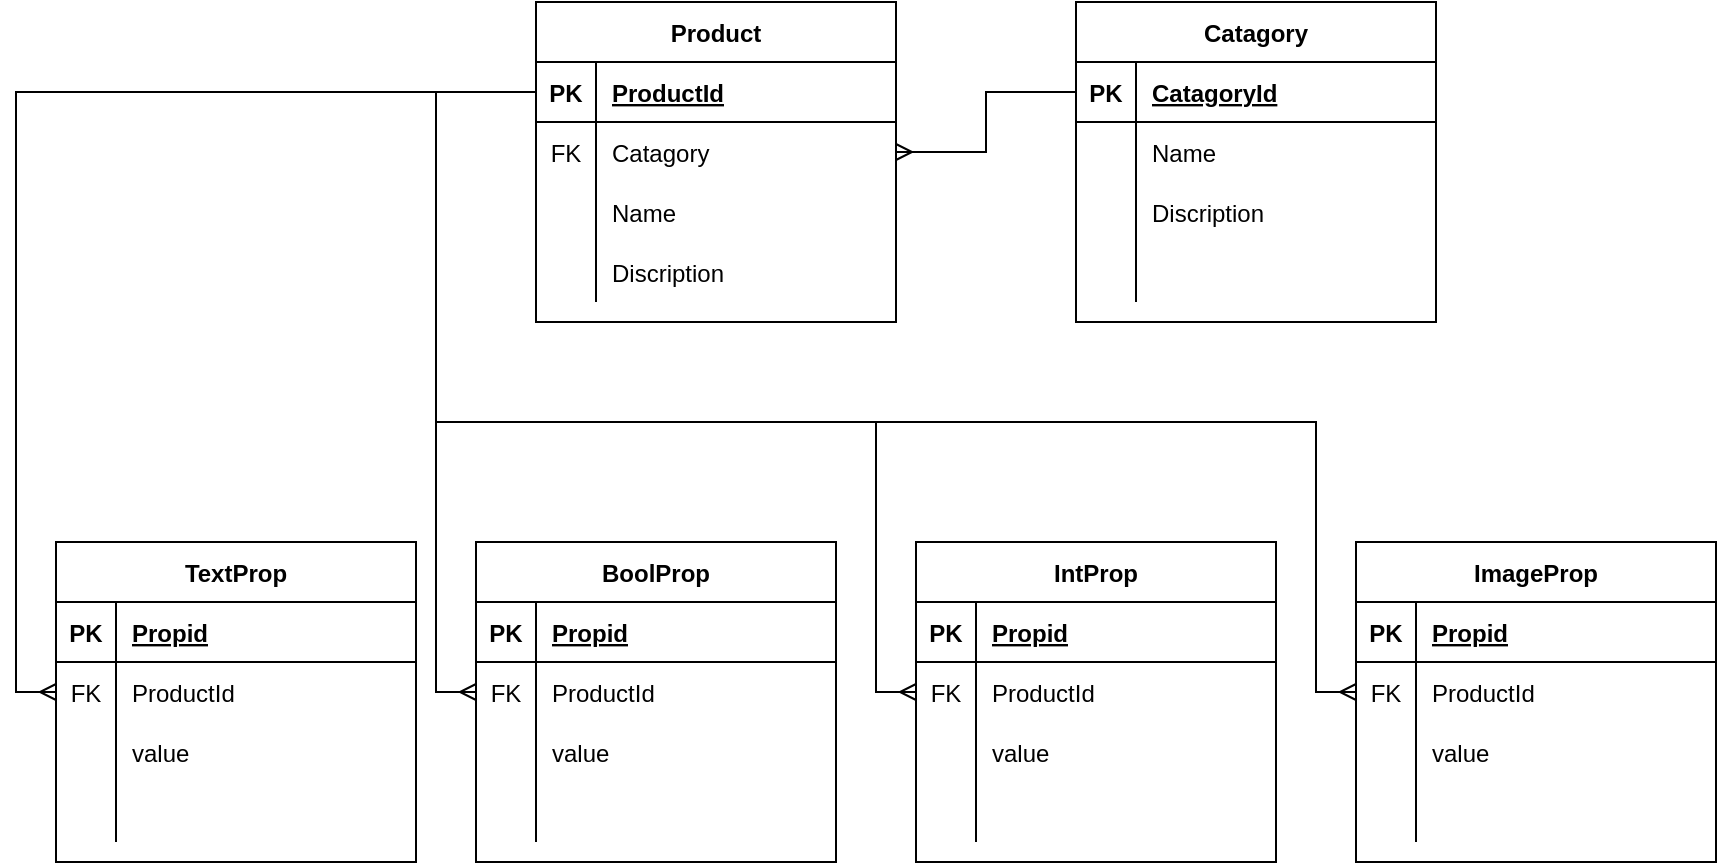 <mxfile version="16.5.1" type="device"><diagram id="te8dXfFPxIbu9So1Cejb" name="Page-1"><mxGraphModel dx="1038" dy="641" grid="1" gridSize="10" guides="1" tooltips="1" connect="1" arrows="1" fold="1" page="1" pageScale="1" pageWidth="850" pageHeight="1100" math="0" shadow="0"><root><mxCell id="0"/><mxCell id="1" parent="0"/><mxCell id="Wh7aze4phLGmcZS9F-iU-8" value="Product" style="shape=table;startSize=30;container=1;collapsible=1;childLayout=tableLayout;fixedRows=1;rowLines=0;fontStyle=1;align=center;resizeLast=1;" vertex="1" parent="1"><mxGeometry x="300" y="90" width="180" height="160" as="geometry"/></mxCell><mxCell id="Wh7aze4phLGmcZS9F-iU-9" value="" style="shape=tableRow;horizontal=0;startSize=0;swimlaneHead=0;swimlaneBody=0;fillColor=none;collapsible=0;dropTarget=0;points=[[0,0.5],[1,0.5]];portConstraint=eastwest;top=0;left=0;right=0;bottom=1;" vertex="1" parent="Wh7aze4phLGmcZS9F-iU-8"><mxGeometry y="30" width="180" height="30" as="geometry"/></mxCell><mxCell id="Wh7aze4phLGmcZS9F-iU-10" value="PK" style="shape=partialRectangle;connectable=0;fillColor=none;top=0;left=0;bottom=0;right=0;fontStyle=1;overflow=hidden;" vertex="1" parent="Wh7aze4phLGmcZS9F-iU-9"><mxGeometry width="30" height="30" as="geometry"><mxRectangle width="30" height="30" as="alternateBounds"/></mxGeometry></mxCell><mxCell id="Wh7aze4phLGmcZS9F-iU-11" value="ProductId" style="shape=partialRectangle;connectable=0;fillColor=none;top=0;left=0;bottom=0;right=0;align=left;spacingLeft=6;fontStyle=5;overflow=hidden;" vertex="1" parent="Wh7aze4phLGmcZS9F-iU-9"><mxGeometry x="30" width="150" height="30" as="geometry"><mxRectangle width="150" height="30" as="alternateBounds"/></mxGeometry></mxCell><mxCell id="Wh7aze4phLGmcZS9F-iU-18" value="" style="shape=tableRow;horizontal=0;startSize=0;swimlaneHead=0;swimlaneBody=0;fillColor=none;collapsible=0;dropTarget=0;points=[[0,0.5],[1,0.5]];portConstraint=eastwest;top=0;left=0;right=0;bottom=0;" vertex="1" parent="Wh7aze4phLGmcZS9F-iU-8"><mxGeometry y="60" width="180" height="30" as="geometry"/></mxCell><mxCell id="Wh7aze4phLGmcZS9F-iU-19" value="FK" style="shape=partialRectangle;connectable=0;fillColor=none;top=0;left=0;bottom=0;right=0;editable=1;overflow=hidden;" vertex="1" parent="Wh7aze4phLGmcZS9F-iU-18"><mxGeometry width="30" height="30" as="geometry"><mxRectangle width="30" height="30" as="alternateBounds"/></mxGeometry></mxCell><mxCell id="Wh7aze4phLGmcZS9F-iU-20" value="Catagory" style="shape=partialRectangle;connectable=0;fillColor=none;top=0;left=0;bottom=0;right=0;align=left;spacingLeft=6;overflow=hidden;" vertex="1" parent="Wh7aze4phLGmcZS9F-iU-18"><mxGeometry x="30" width="150" height="30" as="geometry"><mxRectangle width="150" height="30" as="alternateBounds"/></mxGeometry></mxCell><mxCell id="Wh7aze4phLGmcZS9F-iU-12" value="" style="shape=tableRow;horizontal=0;startSize=0;swimlaneHead=0;swimlaneBody=0;fillColor=none;collapsible=0;dropTarget=0;points=[[0,0.5],[1,0.5]];portConstraint=eastwest;top=0;left=0;right=0;bottom=0;" vertex="1" parent="Wh7aze4phLGmcZS9F-iU-8"><mxGeometry y="90" width="180" height="30" as="geometry"/></mxCell><mxCell id="Wh7aze4phLGmcZS9F-iU-13" value="" style="shape=partialRectangle;connectable=0;fillColor=none;top=0;left=0;bottom=0;right=0;editable=1;overflow=hidden;" vertex="1" parent="Wh7aze4phLGmcZS9F-iU-12"><mxGeometry width="30" height="30" as="geometry"><mxRectangle width="30" height="30" as="alternateBounds"/></mxGeometry></mxCell><mxCell id="Wh7aze4phLGmcZS9F-iU-14" value="Name" style="shape=partialRectangle;connectable=0;fillColor=none;top=0;left=0;bottom=0;right=0;align=left;spacingLeft=6;overflow=hidden;" vertex="1" parent="Wh7aze4phLGmcZS9F-iU-12"><mxGeometry x="30" width="150" height="30" as="geometry"><mxRectangle width="150" height="30" as="alternateBounds"/></mxGeometry></mxCell><mxCell id="Wh7aze4phLGmcZS9F-iU-15" value="" style="shape=tableRow;horizontal=0;startSize=0;swimlaneHead=0;swimlaneBody=0;fillColor=none;collapsible=0;dropTarget=0;points=[[0,0.5],[1,0.5]];portConstraint=eastwest;top=0;left=0;right=0;bottom=0;" vertex="1" parent="Wh7aze4phLGmcZS9F-iU-8"><mxGeometry y="120" width="180" height="30" as="geometry"/></mxCell><mxCell id="Wh7aze4phLGmcZS9F-iU-16" value="" style="shape=partialRectangle;connectable=0;fillColor=none;top=0;left=0;bottom=0;right=0;editable=1;overflow=hidden;" vertex="1" parent="Wh7aze4phLGmcZS9F-iU-15"><mxGeometry width="30" height="30" as="geometry"><mxRectangle width="30" height="30" as="alternateBounds"/></mxGeometry></mxCell><mxCell id="Wh7aze4phLGmcZS9F-iU-17" value="Discription" style="shape=partialRectangle;connectable=0;fillColor=none;top=0;left=0;bottom=0;right=0;align=left;spacingLeft=6;overflow=hidden;" vertex="1" parent="Wh7aze4phLGmcZS9F-iU-15"><mxGeometry x="30" width="150" height="30" as="geometry"><mxRectangle width="150" height="30" as="alternateBounds"/></mxGeometry></mxCell><mxCell id="Wh7aze4phLGmcZS9F-iU-21" value="TextProp" style="shape=table;startSize=30;container=1;collapsible=1;childLayout=tableLayout;fixedRows=1;rowLines=0;fontStyle=1;align=center;resizeLast=1;" vertex="1" parent="1"><mxGeometry x="60" y="360" width="180" height="160" as="geometry"/></mxCell><mxCell id="Wh7aze4phLGmcZS9F-iU-22" value="" style="shape=tableRow;horizontal=0;startSize=0;swimlaneHead=0;swimlaneBody=0;fillColor=none;collapsible=0;dropTarget=0;points=[[0,0.5],[1,0.5]];portConstraint=eastwest;top=0;left=0;right=0;bottom=1;" vertex="1" parent="Wh7aze4phLGmcZS9F-iU-21"><mxGeometry y="30" width="180" height="30" as="geometry"/></mxCell><mxCell id="Wh7aze4phLGmcZS9F-iU-23" value="PK" style="shape=partialRectangle;connectable=0;fillColor=none;top=0;left=0;bottom=0;right=0;fontStyle=1;overflow=hidden;" vertex="1" parent="Wh7aze4phLGmcZS9F-iU-22"><mxGeometry width="30" height="30" as="geometry"><mxRectangle width="30" height="30" as="alternateBounds"/></mxGeometry></mxCell><mxCell id="Wh7aze4phLGmcZS9F-iU-24" value="Propid" style="shape=partialRectangle;connectable=0;fillColor=none;top=0;left=0;bottom=0;right=0;align=left;spacingLeft=6;fontStyle=5;overflow=hidden;" vertex="1" parent="Wh7aze4phLGmcZS9F-iU-22"><mxGeometry x="30" width="150" height="30" as="geometry"><mxRectangle width="150" height="30" as="alternateBounds"/></mxGeometry></mxCell><mxCell id="Wh7aze4phLGmcZS9F-iU-25" value="" style="shape=tableRow;horizontal=0;startSize=0;swimlaneHead=0;swimlaneBody=0;fillColor=none;collapsible=0;dropTarget=0;points=[[0,0.5],[1,0.5]];portConstraint=eastwest;top=0;left=0;right=0;bottom=0;" vertex="1" parent="Wh7aze4phLGmcZS9F-iU-21"><mxGeometry y="60" width="180" height="30" as="geometry"/></mxCell><mxCell id="Wh7aze4phLGmcZS9F-iU-26" value="FK" style="shape=partialRectangle;connectable=0;fillColor=none;top=0;left=0;bottom=0;right=0;editable=1;overflow=hidden;" vertex="1" parent="Wh7aze4phLGmcZS9F-iU-25"><mxGeometry width="30" height="30" as="geometry"><mxRectangle width="30" height="30" as="alternateBounds"/></mxGeometry></mxCell><mxCell id="Wh7aze4phLGmcZS9F-iU-27" value="ProductId" style="shape=partialRectangle;connectable=0;fillColor=none;top=0;left=0;bottom=0;right=0;align=left;spacingLeft=6;overflow=hidden;" vertex="1" parent="Wh7aze4phLGmcZS9F-iU-25"><mxGeometry x="30" width="150" height="30" as="geometry"><mxRectangle width="150" height="30" as="alternateBounds"/></mxGeometry></mxCell><mxCell id="Wh7aze4phLGmcZS9F-iU-28" value="" style="shape=tableRow;horizontal=0;startSize=0;swimlaneHead=0;swimlaneBody=0;fillColor=none;collapsible=0;dropTarget=0;points=[[0,0.5],[1,0.5]];portConstraint=eastwest;top=0;left=0;right=0;bottom=0;" vertex="1" parent="Wh7aze4phLGmcZS9F-iU-21"><mxGeometry y="90" width="180" height="30" as="geometry"/></mxCell><mxCell id="Wh7aze4phLGmcZS9F-iU-29" value="" style="shape=partialRectangle;connectable=0;fillColor=none;top=0;left=0;bottom=0;right=0;editable=1;overflow=hidden;" vertex="1" parent="Wh7aze4phLGmcZS9F-iU-28"><mxGeometry width="30" height="30" as="geometry"><mxRectangle width="30" height="30" as="alternateBounds"/></mxGeometry></mxCell><mxCell id="Wh7aze4phLGmcZS9F-iU-30" value="value" style="shape=partialRectangle;connectable=0;fillColor=none;top=0;left=0;bottom=0;right=0;align=left;spacingLeft=6;overflow=hidden;" vertex="1" parent="Wh7aze4phLGmcZS9F-iU-28"><mxGeometry x="30" width="150" height="30" as="geometry"><mxRectangle width="150" height="30" as="alternateBounds"/></mxGeometry></mxCell><mxCell id="Wh7aze4phLGmcZS9F-iU-31" value="" style="shape=tableRow;horizontal=0;startSize=0;swimlaneHead=0;swimlaneBody=0;fillColor=none;collapsible=0;dropTarget=0;points=[[0,0.5],[1,0.5]];portConstraint=eastwest;top=0;left=0;right=0;bottom=0;" vertex="1" parent="Wh7aze4phLGmcZS9F-iU-21"><mxGeometry y="120" width="180" height="30" as="geometry"/></mxCell><mxCell id="Wh7aze4phLGmcZS9F-iU-32" value="" style="shape=partialRectangle;connectable=0;fillColor=none;top=0;left=0;bottom=0;right=0;editable=1;overflow=hidden;" vertex="1" parent="Wh7aze4phLGmcZS9F-iU-31"><mxGeometry width="30" height="30" as="geometry"><mxRectangle width="30" height="30" as="alternateBounds"/></mxGeometry></mxCell><mxCell id="Wh7aze4phLGmcZS9F-iU-33" value="" style="shape=partialRectangle;connectable=0;fillColor=none;top=0;left=0;bottom=0;right=0;align=left;spacingLeft=6;overflow=hidden;" vertex="1" parent="Wh7aze4phLGmcZS9F-iU-31"><mxGeometry x="30" width="150" height="30" as="geometry"><mxRectangle width="150" height="30" as="alternateBounds"/></mxGeometry></mxCell><mxCell id="Wh7aze4phLGmcZS9F-iU-34" style="edgeStyle=orthogonalEdgeStyle;rounded=0;orthogonalLoop=1;jettySize=auto;html=1;exitX=0;exitY=0.5;exitDx=0;exitDy=0;entryX=0;entryY=0.5;entryDx=0;entryDy=0;endArrow=ERmany;endFill=0;" edge="1" parent="1" source="Wh7aze4phLGmcZS9F-iU-9" target="Wh7aze4phLGmcZS9F-iU-25"><mxGeometry relative="1" as="geometry"/></mxCell><mxCell id="Wh7aze4phLGmcZS9F-iU-35" value="BoolProp" style="shape=table;startSize=30;container=1;collapsible=1;childLayout=tableLayout;fixedRows=1;rowLines=0;fontStyle=1;align=center;resizeLast=1;" vertex="1" parent="1"><mxGeometry x="270" y="360" width="180" height="160" as="geometry"/></mxCell><mxCell id="Wh7aze4phLGmcZS9F-iU-36" value="" style="shape=tableRow;horizontal=0;startSize=0;swimlaneHead=0;swimlaneBody=0;fillColor=none;collapsible=0;dropTarget=0;points=[[0,0.5],[1,0.5]];portConstraint=eastwest;top=0;left=0;right=0;bottom=1;" vertex="1" parent="Wh7aze4phLGmcZS9F-iU-35"><mxGeometry y="30" width="180" height="30" as="geometry"/></mxCell><mxCell id="Wh7aze4phLGmcZS9F-iU-37" value="PK" style="shape=partialRectangle;connectable=0;fillColor=none;top=0;left=0;bottom=0;right=0;fontStyle=1;overflow=hidden;" vertex="1" parent="Wh7aze4phLGmcZS9F-iU-36"><mxGeometry width="30" height="30" as="geometry"><mxRectangle width="30" height="30" as="alternateBounds"/></mxGeometry></mxCell><mxCell id="Wh7aze4phLGmcZS9F-iU-38" value="Propid" style="shape=partialRectangle;connectable=0;fillColor=none;top=0;left=0;bottom=0;right=0;align=left;spacingLeft=6;fontStyle=5;overflow=hidden;" vertex="1" parent="Wh7aze4phLGmcZS9F-iU-36"><mxGeometry x="30" width="150" height="30" as="geometry"><mxRectangle width="150" height="30" as="alternateBounds"/></mxGeometry></mxCell><mxCell id="Wh7aze4phLGmcZS9F-iU-39" value="" style="shape=tableRow;horizontal=0;startSize=0;swimlaneHead=0;swimlaneBody=0;fillColor=none;collapsible=0;dropTarget=0;points=[[0,0.5],[1,0.5]];portConstraint=eastwest;top=0;left=0;right=0;bottom=0;" vertex="1" parent="Wh7aze4phLGmcZS9F-iU-35"><mxGeometry y="60" width="180" height="30" as="geometry"/></mxCell><mxCell id="Wh7aze4phLGmcZS9F-iU-40" value="FK" style="shape=partialRectangle;connectable=0;fillColor=none;top=0;left=0;bottom=0;right=0;editable=1;overflow=hidden;" vertex="1" parent="Wh7aze4phLGmcZS9F-iU-39"><mxGeometry width="30" height="30" as="geometry"><mxRectangle width="30" height="30" as="alternateBounds"/></mxGeometry></mxCell><mxCell id="Wh7aze4phLGmcZS9F-iU-41" value="ProductId" style="shape=partialRectangle;connectable=0;fillColor=none;top=0;left=0;bottom=0;right=0;align=left;spacingLeft=6;overflow=hidden;" vertex="1" parent="Wh7aze4phLGmcZS9F-iU-39"><mxGeometry x="30" width="150" height="30" as="geometry"><mxRectangle width="150" height="30" as="alternateBounds"/></mxGeometry></mxCell><mxCell id="Wh7aze4phLGmcZS9F-iU-42" value="" style="shape=tableRow;horizontal=0;startSize=0;swimlaneHead=0;swimlaneBody=0;fillColor=none;collapsible=0;dropTarget=0;points=[[0,0.5],[1,0.5]];portConstraint=eastwest;top=0;left=0;right=0;bottom=0;" vertex="1" parent="Wh7aze4phLGmcZS9F-iU-35"><mxGeometry y="90" width="180" height="30" as="geometry"/></mxCell><mxCell id="Wh7aze4phLGmcZS9F-iU-43" value="" style="shape=partialRectangle;connectable=0;fillColor=none;top=0;left=0;bottom=0;right=0;editable=1;overflow=hidden;" vertex="1" parent="Wh7aze4phLGmcZS9F-iU-42"><mxGeometry width="30" height="30" as="geometry"><mxRectangle width="30" height="30" as="alternateBounds"/></mxGeometry></mxCell><mxCell id="Wh7aze4phLGmcZS9F-iU-44" value="value" style="shape=partialRectangle;connectable=0;fillColor=none;top=0;left=0;bottom=0;right=0;align=left;spacingLeft=6;overflow=hidden;" vertex="1" parent="Wh7aze4phLGmcZS9F-iU-42"><mxGeometry x="30" width="150" height="30" as="geometry"><mxRectangle width="150" height="30" as="alternateBounds"/></mxGeometry></mxCell><mxCell id="Wh7aze4phLGmcZS9F-iU-45" value="" style="shape=tableRow;horizontal=0;startSize=0;swimlaneHead=0;swimlaneBody=0;fillColor=none;collapsible=0;dropTarget=0;points=[[0,0.5],[1,0.5]];portConstraint=eastwest;top=0;left=0;right=0;bottom=0;" vertex="1" parent="Wh7aze4phLGmcZS9F-iU-35"><mxGeometry y="120" width="180" height="30" as="geometry"/></mxCell><mxCell id="Wh7aze4phLGmcZS9F-iU-46" value="" style="shape=partialRectangle;connectable=0;fillColor=none;top=0;left=0;bottom=0;right=0;editable=1;overflow=hidden;" vertex="1" parent="Wh7aze4phLGmcZS9F-iU-45"><mxGeometry width="30" height="30" as="geometry"><mxRectangle width="30" height="30" as="alternateBounds"/></mxGeometry></mxCell><mxCell id="Wh7aze4phLGmcZS9F-iU-47" value="" style="shape=partialRectangle;connectable=0;fillColor=none;top=0;left=0;bottom=0;right=0;align=left;spacingLeft=6;overflow=hidden;" vertex="1" parent="Wh7aze4phLGmcZS9F-iU-45"><mxGeometry x="30" width="150" height="30" as="geometry"><mxRectangle width="150" height="30" as="alternateBounds"/></mxGeometry></mxCell><mxCell id="Wh7aze4phLGmcZS9F-iU-48" value="IntProp" style="shape=table;startSize=30;container=1;collapsible=1;childLayout=tableLayout;fixedRows=1;rowLines=0;fontStyle=1;align=center;resizeLast=1;" vertex="1" parent="1"><mxGeometry x="490" y="360" width="180" height="160" as="geometry"/></mxCell><mxCell id="Wh7aze4phLGmcZS9F-iU-49" value="" style="shape=tableRow;horizontal=0;startSize=0;swimlaneHead=0;swimlaneBody=0;fillColor=none;collapsible=0;dropTarget=0;points=[[0,0.5],[1,0.5]];portConstraint=eastwest;top=0;left=0;right=0;bottom=1;" vertex="1" parent="Wh7aze4phLGmcZS9F-iU-48"><mxGeometry y="30" width="180" height="30" as="geometry"/></mxCell><mxCell id="Wh7aze4phLGmcZS9F-iU-50" value="PK" style="shape=partialRectangle;connectable=0;fillColor=none;top=0;left=0;bottom=0;right=0;fontStyle=1;overflow=hidden;" vertex="1" parent="Wh7aze4phLGmcZS9F-iU-49"><mxGeometry width="30" height="30" as="geometry"><mxRectangle width="30" height="30" as="alternateBounds"/></mxGeometry></mxCell><mxCell id="Wh7aze4phLGmcZS9F-iU-51" value="Propid" style="shape=partialRectangle;connectable=0;fillColor=none;top=0;left=0;bottom=0;right=0;align=left;spacingLeft=6;fontStyle=5;overflow=hidden;" vertex="1" parent="Wh7aze4phLGmcZS9F-iU-49"><mxGeometry x="30" width="150" height="30" as="geometry"><mxRectangle width="150" height="30" as="alternateBounds"/></mxGeometry></mxCell><mxCell id="Wh7aze4phLGmcZS9F-iU-52" value="" style="shape=tableRow;horizontal=0;startSize=0;swimlaneHead=0;swimlaneBody=0;fillColor=none;collapsible=0;dropTarget=0;points=[[0,0.5],[1,0.5]];portConstraint=eastwest;top=0;left=0;right=0;bottom=0;" vertex="1" parent="Wh7aze4phLGmcZS9F-iU-48"><mxGeometry y="60" width="180" height="30" as="geometry"/></mxCell><mxCell id="Wh7aze4phLGmcZS9F-iU-53" value="FK" style="shape=partialRectangle;connectable=0;fillColor=none;top=0;left=0;bottom=0;right=0;editable=1;overflow=hidden;" vertex="1" parent="Wh7aze4phLGmcZS9F-iU-52"><mxGeometry width="30" height="30" as="geometry"><mxRectangle width="30" height="30" as="alternateBounds"/></mxGeometry></mxCell><mxCell id="Wh7aze4phLGmcZS9F-iU-54" value="ProductId" style="shape=partialRectangle;connectable=0;fillColor=none;top=0;left=0;bottom=0;right=0;align=left;spacingLeft=6;overflow=hidden;" vertex="1" parent="Wh7aze4phLGmcZS9F-iU-52"><mxGeometry x="30" width="150" height="30" as="geometry"><mxRectangle width="150" height="30" as="alternateBounds"/></mxGeometry></mxCell><mxCell id="Wh7aze4phLGmcZS9F-iU-55" value="" style="shape=tableRow;horizontal=0;startSize=0;swimlaneHead=0;swimlaneBody=0;fillColor=none;collapsible=0;dropTarget=0;points=[[0,0.5],[1,0.5]];portConstraint=eastwest;top=0;left=0;right=0;bottom=0;" vertex="1" parent="Wh7aze4phLGmcZS9F-iU-48"><mxGeometry y="90" width="180" height="30" as="geometry"/></mxCell><mxCell id="Wh7aze4phLGmcZS9F-iU-56" value="" style="shape=partialRectangle;connectable=0;fillColor=none;top=0;left=0;bottom=0;right=0;editable=1;overflow=hidden;" vertex="1" parent="Wh7aze4phLGmcZS9F-iU-55"><mxGeometry width="30" height="30" as="geometry"><mxRectangle width="30" height="30" as="alternateBounds"/></mxGeometry></mxCell><mxCell id="Wh7aze4phLGmcZS9F-iU-57" value="value" style="shape=partialRectangle;connectable=0;fillColor=none;top=0;left=0;bottom=0;right=0;align=left;spacingLeft=6;overflow=hidden;" vertex="1" parent="Wh7aze4phLGmcZS9F-iU-55"><mxGeometry x="30" width="150" height="30" as="geometry"><mxRectangle width="150" height="30" as="alternateBounds"/></mxGeometry></mxCell><mxCell id="Wh7aze4phLGmcZS9F-iU-58" value="" style="shape=tableRow;horizontal=0;startSize=0;swimlaneHead=0;swimlaneBody=0;fillColor=none;collapsible=0;dropTarget=0;points=[[0,0.5],[1,0.5]];portConstraint=eastwest;top=0;left=0;right=0;bottom=0;" vertex="1" parent="Wh7aze4phLGmcZS9F-iU-48"><mxGeometry y="120" width="180" height="30" as="geometry"/></mxCell><mxCell id="Wh7aze4phLGmcZS9F-iU-59" value="" style="shape=partialRectangle;connectable=0;fillColor=none;top=0;left=0;bottom=0;right=0;editable=1;overflow=hidden;" vertex="1" parent="Wh7aze4phLGmcZS9F-iU-58"><mxGeometry width="30" height="30" as="geometry"><mxRectangle width="30" height="30" as="alternateBounds"/></mxGeometry></mxCell><mxCell id="Wh7aze4phLGmcZS9F-iU-60" value="" style="shape=partialRectangle;connectable=0;fillColor=none;top=0;left=0;bottom=0;right=0;align=left;spacingLeft=6;overflow=hidden;" vertex="1" parent="Wh7aze4phLGmcZS9F-iU-58"><mxGeometry x="30" width="150" height="30" as="geometry"><mxRectangle width="150" height="30" as="alternateBounds"/></mxGeometry></mxCell><mxCell id="Wh7aze4phLGmcZS9F-iU-61" style="edgeStyle=orthogonalEdgeStyle;rounded=0;orthogonalLoop=1;jettySize=auto;html=1;exitX=0;exitY=0.5;exitDx=0;exitDy=0;entryX=0;entryY=0.5;entryDx=0;entryDy=0;endArrow=ERmany;endFill=0;" edge="1" parent="1" source="Wh7aze4phLGmcZS9F-iU-9" target="Wh7aze4phLGmcZS9F-iU-39"><mxGeometry relative="1" as="geometry"/></mxCell><mxCell id="Wh7aze4phLGmcZS9F-iU-62" style="edgeStyle=orthogonalEdgeStyle;rounded=0;orthogonalLoop=1;jettySize=auto;html=1;exitX=0;exitY=0.5;exitDx=0;exitDy=0;entryX=0;entryY=0.5;entryDx=0;entryDy=0;endArrow=ERmany;endFill=0;" edge="1" parent="1" source="Wh7aze4phLGmcZS9F-iU-9" target="Wh7aze4phLGmcZS9F-iU-52"><mxGeometry relative="1" as="geometry"><Array as="points"><mxPoint x="250" y="135"/><mxPoint x="250" y="300"/><mxPoint x="470" y="300"/><mxPoint x="470" y="435"/></Array></mxGeometry></mxCell><mxCell id="Wh7aze4phLGmcZS9F-iU-63" value="ImageProp" style="shape=table;startSize=30;container=1;collapsible=1;childLayout=tableLayout;fixedRows=1;rowLines=0;fontStyle=1;align=center;resizeLast=1;" vertex="1" parent="1"><mxGeometry x="710" y="360" width="180" height="160" as="geometry"/></mxCell><mxCell id="Wh7aze4phLGmcZS9F-iU-64" value="" style="shape=tableRow;horizontal=0;startSize=0;swimlaneHead=0;swimlaneBody=0;fillColor=none;collapsible=0;dropTarget=0;points=[[0,0.5],[1,0.5]];portConstraint=eastwest;top=0;left=0;right=0;bottom=1;" vertex="1" parent="Wh7aze4phLGmcZS9F-iU-63"><mxGeometry y="30" width="180" height="30" as="geometry"/></mxCell><mxCell id="Wh7aze4phLGmcZS9F-iU-65" value="PK" style="shape=partialRectangle;connectable=0;fillColor=none;top=0;left=0;bottom=0;right=0;fontStyle=1;overflow=hidden;" vertex="1" parent="Wh7aze4phLGmcZS9F-iU-64"><mxGeometry width="30" height="30" as="geometry"><mxRectangle width="30" height="30" as="alternateBounds"/></mxGeometry></mxCell><mxCell id="Wh7aze4phLGmcZS9F-iU-66" value="Propid" style="shape=partialRectangle;connectable=0;fillColor=none;top=0;left=0;bottom=0;right=0;align=left;spacingLeft=6;fontStyle=5;overflow=hidden;" vertex="1" parent="Wh7aze4phLGmcZS9F-iU-64"><mxGeometry x="30" width="150" height="30" as="geometry"><mxRectangle width="150" height="30" as="alternateBounds"/></mxGeometry></mxCell><mxCell id="Wh7aze4phLGmcZS9F-iU-67" value="" style="shape=tableRow;horizontal=0;startSize=0;swimlaneHead=0;swimlaneBody=0;fillColor=none;collapsible=0;dropTarget=0;points=[[0,0.5],[1,0.5]];portConstraint=eastwest;top=0;left=0;right=0;bottom=0;" vertex="1" parent="Wh7aze4phLGmcZS9F-iU-63"><mxGeometry y="60" width="180" height="30" as="geometry"/></mxCell><mxCell id="Wh7aze4phLGmcZS9F-iU-68" value="FK" style="shape=partialRectangle;connectable=0;fillColor=none;top=0;left=0;bottom=0;right=0;editable=1;overflow=hidden;" vertex="1" parent="Wh7aze4phLGmcZS9F-iU-67"><mxGeometry width="30" height="30" as="geometry"><mxRectangle width="30" height="30" as="alternateBounds"/></mxGeometry></mxCell><mxCell id="Wh7aze4phLGmcZS9F-iU-69" value="ProductId" style="shape=partialRectangle;connectable=0;fillColor=none;top=0;left=0;bottom=0;right=0;align=left;spacingLeft=6;overflow=hidden;" vertex="1" parent="Wh7aze4phLGmcZS9F-iU-67"><mxGeometry x="30" width="150" height="30" as="geometry"><mxRectangle width="150" height="30" as="alternateBounds"/></mxGeometry></mxCell><mxCell id="Wh7aze4phLGmcZS9F-iU-70" value="" style="shape=tableRow;horizontal=0;startSize=0;swimlaneHead=0;swimlaneBody=0;fillColor=none;collapsible=0;dropTarget=0;points=[[0,0.5],[1,0.5]];portConstraint=eastwest;top=0;left=0;right=0;bottom=0;" vertex="1" parent="Wh7aze4phLGmcZS9F-iU-63"><mxGeometry y="90" width="180" height="30" as="geometry"/></mxCell><mxCell id="Wh7aze4phLGmcZS9F-iU-71" value="" style="shape=partialRectangle;connectable=0;fillColor=none;top=0;left=0;bottom=0;right=0;editable=1;overflow=hidden;" vertex="1" parent="Wh7aze4phLGmcZS9F-iU-70"><mxGeometry width="30" height="30" as="geometry"><mxRectangle width="30" height="30" as="alternateBounds"/></mxGeometry></mxCell><mxCell id="Wh7aze4phLGmcZS9F-iU-72" value="value" style="shape=partialRectangle;connectable=0;fillColor=none;top=0;left=0;bottom=0;right=0;align=left;spacingLeft=6;overflow=hidden;" vertex="1" parent="Wh7aze4phLGmcZS9F-iU-70"><mxGeometry x="30" width="150" height="30" as="geometry"><mxRectangle width="150" height="30" as="alternateBounds"/></mxGeometry></mxCell><mxCell id="Wh7aze4phLGmcZS9F-iU-73" value="" style="shape=tableRow;horizontal=0;startSize=0;swimlaneHead=0;swimlaneBody=0;fillColor=none;collapsible=0;dropTarget=0;points=[[0,0.5],[1,0.5]];portConstraint=eastwest;top=0;left=0;right=0;bottom=0;" vertex="1" parent="Wh7aze4phLGmcZS9F-iU-63"><mxGeometry y="120" width="180" height="30" as="geometry"/></mxCell><mxCell id="Wh7aze4phLGmcZS9F-iU-74" value="" style="shape=partialRectangle;connectable=0;fillColor=none;top=0;left=0;bottom=0;right=0;editable=1;overflow=hidden;" vertex="1" parent="Wh7aze4phLGmcZS9F-iU-73"><mxGeometry width="30" height="30" as="geometry"><mxRectangle width="30" height="30" as="alternateBounds"/></mxGeometry></mxCell><mxCell id="Wh7aze4phLGmcZS9F-iU-75" value="" style="shape=partialRectangle;connectable=0;fillColor=none;top=0;left=0;bottom=0;right=0;align=left;spacingLeft=6;overflow=hidden;" vertex="1" parent="Wh7aze4phLGmcZS9F-iU-73"><mxGeometry x="30" width="150" height="30" as="geometry"><mxRectangle width="150" height="30" as="alternateBounds"/></mxGeometry></mxCell><mxCell id="Wh7aze4phLGmcZS9F-iU-76" style="edgeStyle=orthogonalEdgeStyle;rounded=0;orthogonalLoop=1;jettySize=auto;html=1;exitX=0;exitY=0.5;exitDx=0;exitDy=0;entryX=0;entryY=0.5;entryDx=0;entryDy=0;endArrow=ERmany;endFill=0;" edge="1" parent="1" source="Wh7aze4phLGmcZS9F-iU-9" target="Wh7aze4phLGmcZS9F-iU-67"><mxGeometry relative="1" as="geometry"><Array as="points"><mxPoint x="250" y="135"/><mxPoint x="250" y="300"/><mxPoint x="690" y="300"/><mxPoint x="690" y="435"/></Array></mxGeometry></mxCell><mxCell id="Wh7aze4phLGmcZS9F-iU-77" value="Catagory" style="shape=table;startSize=30;container=1;collapsible=1;childLayout=tableLayout;fixedRows=1;rowLines=0;fontStyle=1;align=center;resizeLast=1;" vertex="1" parent="1"><mxGeometry x="570" y="90" width="180" height="160" as="geometry"/></mxCell><mxCell id="Wh7aze4phLGmcZS9F-iU-78" value="" style="shape=tableRow;horizontal=0;startSize=0;swimlaneHead=0;swimlaneBody=0;fillColor=none;collapsible=0;dropTarget=0;points=[[0,0.5],[1,0.5]];portConstraint=eastwest;top=0;left=0;right=0;bottom=1;" vertex="1" parent="Wh7aze4phLGmcZS9F-iU-77"><mxGeometry y="30" width="180" height="30" as="geometry"/></mxCell><mxCell id="Wh7aze4phLGmcZS9F-iU-79" value="PK" style="shape=partialRectangle;connectable=0;fillColor=none;top=0;left=0;bottom=0;right=0;fontStyle=1;overflow=hidden;" vertex="1" parent="Wh7aze4phLGmcZS9F-iU-78"><mxGeometry width="30" height="30" as="geometry"><mxRectangle width="30" height="30" as="alternateBounds"/></mxGeometry></mxCell><mxCell id="Wh7aze4phLGmcZS9F-iU-80" value="CatagoryId" style="shape=partialRectangle;connectable=0;fillColor=none;top=0;left=0;bottom=0;right=0;align=left;spacingLeft=6;fontStyle=5;overflow=hidden;" vertex="1" parent="Wh7aze4phLGmcZS9F-iU-78"><mxGeometry x="30" width="150" height="30" as="geometry"><mxRectangle width="150" height="30" as="alternateBounds"/></mxGeometry></mxCell><mxCell id="Wh7aze4phLGmcZS9F-iU-81" value="" style="shape=tableRow;horizontal=0;startSize=0;swimlaneHead=0;swimlaneBody=0;fillColor=none;collapsible=0;dropTarget=0;points=[[0,0.5],[1,0.5]];portConstraint=eastwest;top=0;left=0;right=0;bottom=0;" vertex="1" parent="Wh7aze4phLGmcZS9F-iU-77"><mxGeometry y="60" width="180" height="30" as="geometry"/></mxCell><mxCell id="Wh7aze4phLGmcZS9F-iU-82" value="" style="shape=partialRectangle;connectable=0;fillColor=none;top=0;left=0;bottom=0;right=0;editable=1;overflow=hidden;" vertex="1" parent="Wh7aze4phLGmcZS9F-iU-81"><mxGeometry width="30" height="30" as="geometry"><mxRectangle width="30" height="30" as="alternateBounds"/></mxGeometry></mxCell><mxCell id="Wh7aze4phLGmcZS9F-iU-83" value="Name" style="shape=partialRectangle;connectable=0;fillColor=none;top=0;left=0;bottom=0;right=0;align=left;spacingLeft=6;overflow=hidden;" vertex="1" parent="Wh7aze4phLGmcZS9F-iU-81"><mxGeometry x="30" width="150" height="30" as="geometry"><mxRectangle width="150" height="30" as="alternateBounds"/></mxGeometry></mxCell><mxCell id="Wh7aze4phLGmcZS9F-iU-84" value="" style="shape=tableRow;horizontal=0;startSize=0;swimlaneHead=0;swimlaneBody=0;fillColor=none;collapsible=0;dropTarget=0;points=[[0,0.5],[1,0.5]];portConstraint=eastwest;top=0;left=0;right=0;bottom=0;" vertex="1" parent="Wh7aze4phLGmcZS9F-iU-77"><mxGeometry y="90" width="180" height="30" as="geometry"/></mxCell><mxCell id="Wh7aze4phLGmcZS9F-iU-85" value="" style="shape=partialRectangle;connectable=0;fillColor=none;top=0;left=0;bottom=0;right=0;editable=1;overflow=hidden;" vertex="1" parent="Wh7aze4phLGmcZS9F-iU-84"><mxGeometry width="30" height="30" as="geometry"><mxRectangle width="30" height="30" as="alternateBounds"/></mxGeometry></mxCell><mxCell id="Wh7aze4phLGmcZS9F-iU-86" value="Discription" style="shape=partialRectangle;connectable=0;fillColor=none;top=0;left=0;bottom=0;right=0;align=left;spacingLeft=6;overflow=hidden;" vertex="1" parent="Wh7aze4phLGmcZS9F-iU-84"><mxGeometry x="30" width="150" height="30" as="geometry"><mxRectangle width="150" height="30" as="alternateBounds"/></mxGeometry></mxCell><mxCell id="Wh7aze4phLGmcZS9F-iU-87" value="" style="shape=tableRow;horizontal=0;startSize=0;swimlaneHead=0;swimlaneBody=0;fillColor=none;collapsible=0;dropTarget=0;points=[[0,0.5],[1,0.5]];portConstraint=eastwest;top=0;left=0;right=0;bottom=0;" vertex="1" parent="Wh7aze4phLGmcZS9F-iU-77"><mxGeometry y="120" width="180" height="30" as="geometry"/></mxCell><mxCell id="Wh7aze4phLGmcZS9F-iU-88" value="" style="shape=partialRectangle;connectable=0;fillColor=none;top=0;left=0;bottom=0;right=0;editable=1;overflow=hidden;" vertex="1" parent="Wh7aze4phLGmcZS9F-iU-87"><mxGeometry width="30" height="30" as="geometry"><mxRectangle width="30" height="30" as="alternateBounds"/></mxGeometry></mxCell><mxCell id="Wh7aze4phLGmcZS9F-iU-89" value="" style="shape=partialRectangle;connectable=0;fillColor=none;top=0;left=0;bottom=0;right=0;align=left;spacingLeft=6;overflow=hidden;" vertex="1" parent="Wh7aze4phLGmcZS9F-iU-87"><mxGeometry x="30" width="150" height="30" as="geometry"><mxRectangle width="150" height="30" as="alternateBounds"/></mxGeometry></mxCell><mxCell id="Wh7aze4phLGmcZS9F-iU-91" style="edgeStyle=orthogonalEdgeStyle;rounded=0;orthogonalLoop=1;jettySize=auto;html=1;exitX=0;exitY=0.5;exitDx=0;exitDy=0;entryX=1;entryY=0.5;entryDx=0;entryDy=0;endArrow=ERmany;endFill=0;" edge="1" parent="1" source="Wh7aze4phLGmcZS9F-iU-78" target="Wh7aze4phLGmcZS9F-iU-18"><mxGeometry relative="1" as="geometry"/></mxCell></root></mxGraphModel></diagram></mxfile>